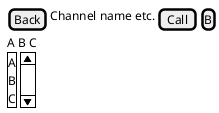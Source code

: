 @startsalt
{
    {
        [Back] | Channel name etc. | [Call] | [B]
        A B C
       {SI
       A
       B
       C
       }

    }
}
@endsalt